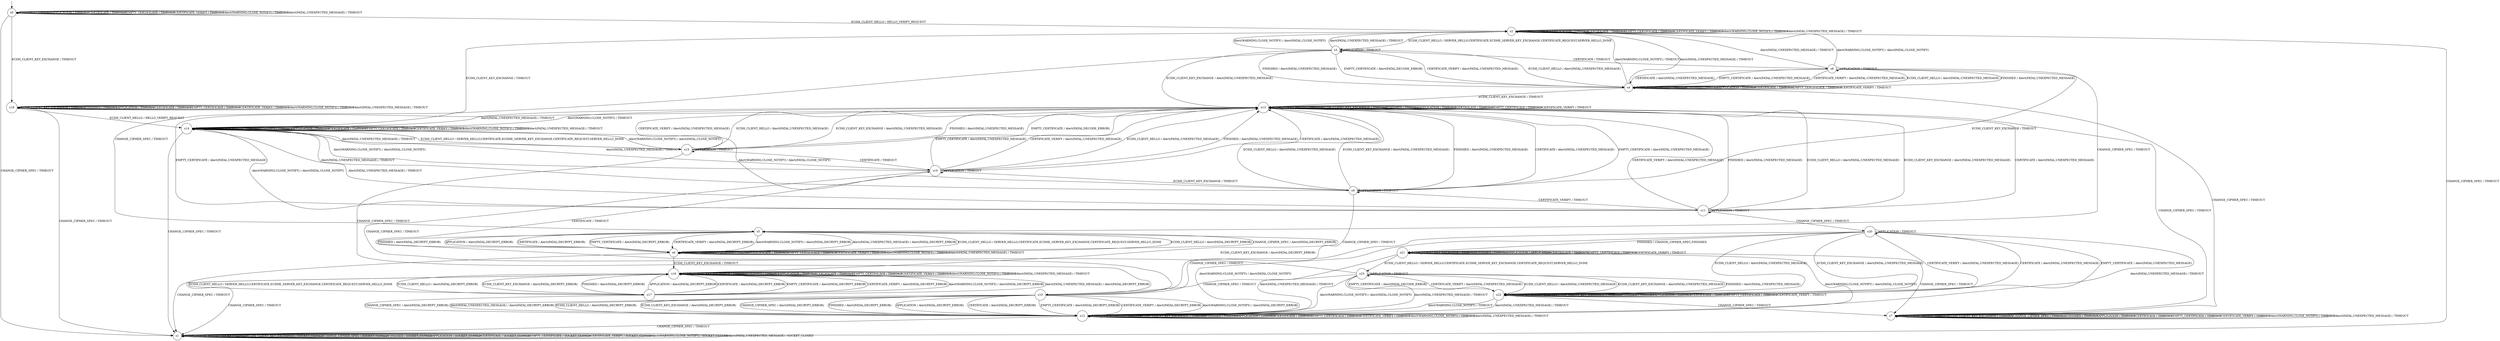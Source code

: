 digraph g {

	s0 [shape="circle" label="s0"];
	s1 [shape="circle" label="s1"];
	s2 [shape="circle" label="s2"];
	s3 [shape="circle" label="s3"];
	s4 [shape="circle" label="s4"];
	s5 [shape="circle" label="s5"];
	s6 [shape="circle" label="s6"];
	s7 [shape="circle" label="s7"];
	s8 [shape="circle" label="s8"];
	s9 [shape="circle" label="s9"];
	s10 [shape="circle" label="s10"];
	s11 [shape="circle" label="s11"];
	s12 [shape="circle" label="s12"];
	s13 [shape="circle" label="s13"];
	s14 [shape="circle" label="s14"];
	s15 [shape="circle" label="s15"];
	s16 [shape="circle" label="s16"];
	s17 [shape="circle" label="s17"];
	s18 [shape="circle" label="s18"];
	s19 [shape="circle" label="s19"];
	s20 [shape="circle" label="s20"];
	s21 [shape="circle" label="s21"];
	s22 [shape="circle" label="s22"];
	s23 [shape="circle" label="s23"];
	s0 -> s2 [label="ECDH_CLIENT_HELLO / HELLO_VERIFY_REQUEST"];
	s0 -> s18 [label="ECDH_CLIENT_KEY_EXCHANGE / TIMEOUT"];
	s0 -> s1 [label="CHANGE_CIPHER_SPEC / TIMEOUT"];
	s0 -> s0 [label="FINISHED / TIMEOUT"];
	s0 -> s0 [label="APPLICATION / TIMEOUT"];
	s0 -> s0 [label="CERTIFICATE / TIMEOUT"];
	s0 -> s0 [label="EMPTY_CERTIFICATE / TIMEOUT"];
	s0 -> s0 [label="CERTIFICATE_VERIFY / TIMEOUT"];
	s0 -> s0 [label="Alert(WARNING,CLOSE_NOTIFY) / TIMEOUT"];
	s0 -> s0 [label="Alert(FATAL,UNEXPECTED_MESSAGE) / TIMEOUT"];
	s1 -> s1 [label="ECDH_CLIENT_HELLO / SOCKET_CLOSED"];
	s1 -> s1 [label="ECDH_CLIENT_KEY_EXCHANGE / SOCKET_CLOSED"];
	s1 -> s1 [label="CHANGE_CIPHER_SPEC / SOCKET_CLOSED"];
	s1 -> s1 [label="FINISHED / SOCKET_CLOSED"];
	s1 -> s1 [label="APPLICATION / SOCKET_CLOSED"];
	s1 -> s1 [label="CERTIFICATE / SOCKET_CLOSED"];
	s1 -> s1 [label="EMPTY_CERTIFICATE / SOCKET_CLOSED"];
	s1 -> s1 [label="CERTIFICATE_VERIFY / SOCKET_CLOSED"];
	s1 -> s1 [label="Alert(WARNING,CLOSE_NOTIFY) / SOCKET_CLOSED"];
	s1 -> s1 [label="Alert(FATAL,UNEXPECTED_MESSAGE) / SOCKET_CLOSED"];
	s2 -> s3 [label="ECDH_CLIENT_HELLO / SERVER_HELLO,CERTIFICATE,ECDHE_SERVER_KEY_EXCHANGE,CERTIFICATE_REQUEST,SERVER_HELLO_DONE"];
	s2 -> s14 [label="ECDH_CLIENT_KEY_EXCHANGE / TIMEOUT"];
	s2 -> s1 [label="CHANGE_CIPHER_SPEC / TIMEOUT"];
	s2 -> s2 [label="FINISHED / TIMEOUT"];
	s2 -> s2 [label="APPLICATION / TIMEOUT"];
	s2 -> s2 [label="CERTIFICATE / TIMEOUT"];
	s2 -> s2 [label="EMPTY_CERTIFICATE / TIMEOUT"];
	s2 -> s2 [label="CERTIFICATE_VERIFY / TIMEOUT"];
	s2 -> s2 [label="Alert(WARNING,CLOSE_NOTIFY) / TIMEOUT"];
	s2 -> s2 [label="Alert(FATAL,UNEXPECTED_MESSAGE) / TIMEOUT"];
	s3 -> s4 [label="ECDH_CLIENT_HELLO / Alert(FATAL,UNEXPECTED_MESSAGE)"];
	s3 -> s13 [label="ECDH_CLIENT_KEY_EXCHANGE / Alert(FATAL,UNEXPECTED_MESSAGE)"];
	s3 -> s5 [label="CHANGE_CIPHER_SPEC / TIMEOUT"];
	s3 -> s4 [label="FINISHED / Alert(FATAL,UNEXPECTED_MESSAGE)"];
	s3 -> s3 [label="APPLICATION / TIMEOUT"];
	s3 -> s8 [label="CERTIFICATE / TIMEOUT"];
	s3 -> s4 [label="EMPTY_CERTIFICATE / Alert(FATAL,DECODE_ERROR)"];
	s3 -> s4 [label="CERTIFICATE_VERIFY / Alert(FATAL,UNEXPECTED_MESSAGE)"];
	s3 -> s2 [label="Alert(WARNING,CLOSE_NOTIFY) / Alert(FATAL,CLOSE_NOTIFY)"];
	s3 -> s2 [label="Alert(FATAL,UNEXPECTED_MESSAGE) / TIMEOUT"];
	s4 -> s4 [label="ECDH_CLIENT_HELLO / TIMEOUT"];
	s4 -> s13 [label="ECDH_CLIENT_KEY_EXCHANGE / TIMEOUT"];
	s4 -> s7 [label="CHANGE_CIPHER_SPEC / TIMEOUT"];
	s4 -> s4 [label="FINISHED / TIMEOUT"];
	s4 -> s4 [label="APPLICATION / TIMEOUT"];
	s4 -> s4 [label="CERTIFICATE / TIMEOUT"];
	s4 -> s4 [label="EMPTY_CERTIFICATE / TIMEOUT"];
	s4 -> s4 [label="CERTIFICATE_VERIFY / TIMEOUT"];
	s4 -> s2 [label="Alert(WARNING,CLOSE_NOTIFY) / TIMEOUT"];
	s4 -> s2 [label="Alert(FATAL,UNEXPECTED_MESSAGE) / TIMEOUT"];
	s5 -> s6 [label="ECDH_CLIENT_HELLO / Alert(FATAL,DECRYPT_ERROR)"];
	s5 -> s16 [label="ECDH_CLIENT_KEY_EXCHANGE / Alert(FATAL,DECRYPT_ERROR)"];
	s5 -> s6 [label="CHANGE_CIPHER_SPEC / Alert(FATAL,DECRYPT_ERROR)"];
	s5 -> s6 [label="FINISHED / Alert(FATAL,DECRYPT_ERROR)"];
	s5 -> s6 [label="APPLICATION / Alert(FATAL,DECRYPT_ERROR)"];
	s5 -> s6 [label="CERTIFICATE / Alert(FATAL,DECRYPT_ERROR)"];
	s5 -> s6 [label="EMPTY_CERTIFICATE / Alert(FATAL,DECRYPT_ERROR)"];
	s5 -> s6 [label="CERTIFICATE_VERIFY / Alert(FATAL,DECRYPT_ERROR)"];
	s5 -> s6 [label="Alert(WARNING,CLOSE_NOTIFY) / Alert(FATAL,DECRYPT_ERROR)"];
	s5 -> s6 [label="Alert(FATAL,UNEXPECTED_MESSAGE) / Alert(FATAL,DECRYPT_ERROR)"];
	s6 -> s5 [label="ECDH_CLIENT_HELLO / SERVER_HELLO,CERTIFICATE,ECDHE_SERVER_KEY_EXCHANGE,CERTIFICATE_REQUEST,SERVER_HELLO_DONE"];
	s6 -> s16 [label="ECDH_CLIENT_KEY_EXCHANGE / TIMEOUT"];
	s6 -> s1 [label="CHANGE_CIPHER_SPEC / TIMEOUT"];
	s6 -> s6 [label="FINISHED / TIMEOUT"];
	s6 -> s6 [label="APPLICATION / TIMEOUT"];
	s6 -> s6 [label="CERTIFICATE / TIMEOUT"];
	s6 -> s6 [label="EMPTY_CERTIFICATE / TIMEOUT"];
	s6 -> s6 [label="CERTIFICATE_VERIFY / TIMEOUT"];
	s6 -> s6 [label="Alert(WARNING,CLOSE_NOTIFY) / TIMEOUT"];
	s6 -> s6 [label="Alert(FATAL,UNEXPECTED_MESSAGE) / TIMEOUT"];
	s7 -> s7 [label="ECDH_CLIENT_HELLO / TIMEOUT"];
	s7 -> s7 [label="ECDH_CLIENT_KEY_EXCHANGE / TIMEOUT"];
	s7 -> s7 [label="CHANGE_CIPHER_SPEC / TIMEOUT"];
	s7 -> s7 [label="FINISHED / TIMEOUT"];
	s7 -> s7 [label="APPLICATION / TIMEOUT"];
	s7 -> s7 [label="CERTIFICATE / TIMEOUT"];
	s7 -> s7 [label="EMPTY_CERTIFICATE / TIMEOUT"];
	s7 -> s7 [label="CERTIFICATE_VERIFY / TIMEOUT"];
	s7 -> s7 [label="Alert(WARNING,CLOSE_NOTIFY) / TIMEOUT"];
	s7 -> s7 [label="Alert(FATAL,UNEXPECTED_MESSAGE) / TIMEOUT"];
	s8 -> s4 [label="ECDH_CLIENT_HELLO / Alert(FATAL,UNEXPECTED_MESSAGE)"];
	s8 -> s9 [label="ECDH_CLIENT_KEY_EXCHANGE / TIMEOUT"];
	s8 -> s5 [label="CHANGE_CIPHER_SPEC / TIMEOUT"];
	s8 -> s4 [label="FINISHED / Alert(FATAL,UNEXPECTED_MESSAGE)"];
	s8 -> s8 [label="APPLICATION / TIMEOUT"];
	s8 -> s4 [label="CERTIFICATE / Alert(FATAL,UNEXPECTED_MESSAGE)"];
	s8 -> s4 [label="EMPTY_CERTIFICATE / Alert(FATAL,UNEXPECTED_MESSAGE)"];
	s8 -> s4 [label="CERTIFICATE_VERIFY / Alert(FATAL,UNEXPECTED_MESSAGE)"];
	s8 -> s2 [label="Alert(WARNING,CLOSE_NOTIFY) / Alert(FATAL,CLOSE_NOTIFY)"];
	s8 -> s2 [label="Alert(FATAL,UNEXPECTED_MESSAGE) / TIMEOUT"];
	s9 -> s13 [label="ECDH_CLIENT_HELLO / Alert(FATAL,UNEXPECTED_MESSAGE)"];
	s9 -> s13 [label="ECDH_CLIENT_KEY_EXCHANGE / Alert(FATAL,UNEXPECTED_MESSAGE)"];
	s9 -> s10 [label="CHANGE_CIPHER_SPEC / TIMEOUT"];
	s9 -> s13 [label="FINISHED / Alert(FATAL,UNEXPECTED_MESSAGE)"];
	s9 -> s9 [label="APPLICATION / TIMEOUT"];
	s9 -> s13 [label="CERTIFICATE / Alert(FATAL,UNEXPECTED_MESSAGE)"];
	s9 -> s13 [label="EMPTY_CERTIFICATE / Alert(FATAL,UNEXPECTED_MESSAGE)"];
	s9 -> s11 [label="CERTIFICATE_VERIFY / TIMEOUT"];
	s9 -> s14 [label="Alert(WARNING,CLOSE_NOTIFY) / Alert(FATAL,CLOSE_NOTIFY)"];
	s9 -> s14 [label="Alert(FATAL,UNEXPECTED_MESSAGE) / TIMEOUT"];
	s10 -> s12 [label="ECDH_CLIENT_HELLO / Alert(FATAL,DECRYPT_ERROR)"];
	s10 -> s12 [label="ECDH_CLIENT_KEY_EXCHANGE / Alert(FATAL,DECRYPT_ERROR)"];
	s10 -> s12 [label="CHANGE_CIPHER_SPEC / Alert(FATAL,DECRYPT_ERROR)"];
	s10 -> s12 [label="FINISHED / Alert(FATAL,DECRYPT_ERROR)"];
	s10 -> s12 [label="APPLICATION / Alert(FATAL,DECRYPT_ERROR)"];
	s10 -> s12 [label="CERTIFICATE / Alert(FATAL,DECRYPT_ERROR)"];
	s10 -> s12 [label="EMPTY_CERTIFICATE / Alert(FATAL,DECRYPT_ERROR)"];
	s10 -> s12 [label="CERTIFICATE_VERIFY / Alert(FATAL,DECRYPT_ERROR)"];
	s10 -> s12 [label="Alert(WARNING,CLOSE_NOTIFY) / Alert(FATAL,DECRYPT_ERROR)"];
	s10 -> s12 [label="Alert(FATAL,UNEXPECTED_MESSAGE) / Alert(FATAL,DECRYPT_ERROR)"];
	s11 -> s13 [label="ECDH_CLIENT_HELLO / Alert(FATAL,UNEXPECTED_MESSAGE)"];
	s11 -> s13 [label="ECDH_CLIENT_KEY_EXCHANGE / Alert(FATAL,UNEXPECTED_MESSAGE)"];
	s11 -> s20 [label="CHANGE_CIPHER_SPEC / TIMEOUT"];
	s11 -> s13 [label="FINISHED / Alert(FATAL,UNEXPECTED_MESSAGE)"];
	s11 -> s11 [label="APPLICATION / TIMEOUT"];
	s11 -> s13 [label="CERTIFICATE / Alert(FATAL,UNEXPECTED_MESSAGE)"];
	s11 -> s13 [label="EMPTY_CERTIFICATE / Alert(FATAL,UNEXPECTED_MESSAGE)"];
	s11 -> s13 [label="CERTIFICATE_VERIFY / Alert(FATAL,UNEXPECTED_MESSAGE)"];
	s11 -> s14 [label="Alert(WARNING,CLOSE_NOTIFY) / Alert(FATAL,CLOSE_NOTIFY)"];
	s11 -> s14 [label="Alert(FATAL,UNEXPECTED_MESSAGE) / TIMEOUT"];
	s12 -> s12 [label="ECDH_CLIENT_HELLO / TIMEOUT"];
	s12 -> s12 [label="ECDH_CLIENT_KEY_EXCHANGE / TIMEOUT"];
	s12 -> s1 [label="CHANGE_CIPHER_SPEC / TIMEOUT"];
	s12 -> s12 [label="FINISHED / TIMEOUT"];
	s12 -> s12 [label="APPLICATION / TIMEOUT"];
	s12 -> s12 [label="CERTIFICATE / TIMEOUT"];
	s12 -> s12 [label="EMPTY_CERTIFICATE / TIMEOUT"];
	s12 -> s12 [label="CERTIFICATE_VERIFY / TIMEOUT"];
	s12 -> s12 [label="Alert(WARNING,CLOSE_NOTIFY) / TIMEOUT"];
	s12 -> s12 [label="Alert(FATAL,UNEXPECTED_MESSAGE) / TIMEOUT"];
	s13 -> s13 [label="ECDH_CLIENT_HELLO / TIMEOUT"];
	s13 -> s13 [label="ECDH_CLIENT_KEY_EXCHANGE / TIMEOUT"];
	s13 -> s7 [label="CHANGE_CIPHER_SPEC / TIMEOUT"];
	s13 -> s13 [label="FINISHED / TIMEOUT"];
	s13 -> s13 [label="APPLICATION / TIMEOUT"];
	s13 -> s13 [label="CERTIFICATE / TIMEOUT"];
	s13 -> s13 [label="EMPTY_CERTIFICATE / TIMEOUT"];
	s13 -> s13 [label="CERTIFICATE_VERIFY / TIMEOUT"];
	s13 -> s14 [label="Alert(WARNING,CLOSE_NOTIFY) / TIMEOUT"];
	s13 -> s14 [label="Alert(FATAL,UNEXPECTED_MESSAGE) / TIMEOUT"];
	s14 -> s15 [label="ECDH_CLIENT_HELLO / SERVER_HELLO,CERTIFICATE,ECDHE_SERVER_KEY_EXCHANGE,CERTIFICATE_REQUEST,SERVER_HELLO_DONE"];
	s14 -> s14 [label="ECDH_CLIENT_KEY_EXCHANGE / TIMEOUT"];
	s14 -> s1 [label="CHANGE_CIPHER_SPEC / TIMEOUT"];
	s14 -> s14 [label="FINISHED / TIMEOUT"];
	s14 -> s14 [label="APPLICATION / TIMEOUT"];
	s14 -> s14 [label="CERTIFICATE / TIMEOUT"];
	s14 -> s14 [label="EMPTY_CERTIFICATE / TIMEOUT"];
	s14 -> s14 [label="CERTIFICATE_VERIFY / TIMEOUT"];
	s14 -> s14 [label="Alert(WARNING,CLOSE_NOTIFY) / TIMEOUT"];
	s14 -> s14 [label="Alert(FATAL,UNEXPECTED_MESSAGE) / TIMEOUT"];
	s15 -> s13 [label="ECDH_CLIENT_HELLO / Alert(FATAL,UNEXPECTED_MESSAGE)"];
	s15 -> s13 [label="ECDH_CLIENT_KEY_EXCHANGE / Alert(FATAL,UNEXPECTED_MESSAGE)"];
	s15 -> s10 [label="CHANGE_CIPHER_SPEC / TIMEOUT"];
	s15 -> s13 [label="FINISHED / Alert(FATAL,UNEXPECTED_MESSAGE)"];
	s15 -> s15 [label="APPLICATION / TIMEOUT"];
	s15 -> s19 [label="CERTIFICATE / TIMEOUT"];
	s15 -> s13 [label="EMPTY_CERTIFICATE / Alert(FATAL,DECODE_ERROR)"];
	s15 -> s13 [label="CERTIFICATE_VERIFY / Alert(FATAL,UNEXPECTED_MESSAGE)"];
	s15 -> s14 [label="Alert(WARNING,CLOSE_NOTIFY) / Alert(FATAL,CLOSE_NOTIFY)"];
	s15 -> s14 [label="Alert(FATAL,UNEXPECTED_MESSAGE) / TIMEOUT"];
	s16 -> s17 [label="ECDH_CLIENT_HELLO / SERVER_HELLO,CERTIFICATE,ECDHE_SERVER_KEY_EXCHANGE,CERTIFICATE_REQUEST,SERVER_HELLO_DONE"];
	s16 -> s16 [label="ECDH_CLIENT_KEY_EXCHANGE / TIMEOUT"];
	s16 -> s1 [label="CHANGE_CIPHER_SPEC / TIMEOUT"];
	s16 -> s16 [label="FINISHED / TIMEOUT"];
	s16 -> s16 [label="APPLICATION / TIMEOUT"];
	s16 -> s16 [label="CERTIFICATE / TIMEOUT"];
	s16 -> s16 [label="EMPTY_CERTIFICATE / TIMEOUT"];
	s16 -> s16 [label="CERTIFICATE_VERIFY / TIMEOUT"];
	s16 -> s16 [label="Alert(WARNING,CLOSE_NOTIFY) / TIMEOUT"];
	s16 -> s16 [label="Alert(FATAL,UNEXPECTED_MESSAGE) / TIMEOUT"];
	s17 -> s16 [label="ECDH_CLIENT_HELLO / Alert(FATAL,DECRYPT_ERROR)"];
	s17 -> s16 [label="ECDH_CLIENT_KEY_EXCHANGE / Alert(FATAL,DECRYPT_ERROR)"];
	s17 -> s12 [label="CHANGE_CIPHER_SPEC / Alert(FATAL,DECRYPT_ERROR)"];
	s17 -> s16 [label="FINISHED / Alert(FATAL,DECRYPT_ERROR)"];
	s17 -> s16 [label="APPLICATION / Alert(FATAL,DECRYPT_ERROR)"];
	s17 -> s16 [label="CERTIFICATE / Alert(FATAL,DECRYPT_ERROR)"];
	s17 -> s16 [label="EMPTY_CERTIFICATE / Alert(FATAL,DECRYPT_ERROR)"];
	s17 -> s16 [label="CERTIFICATE_VERIFY / Alert(FATAL,DECRYPT_ERROR)"];
	s17 -> s16 [label="Alert(WARNING,CLOSE_NOTIFY) / Alert(FATAL,DECRYPT_ERROR)"];
	s17 -> s16 [label="Alert(FATAL,UNEXPECTED_MESSAGE) / Alert(FATAL,DECRYPT_ERROR)"];
	s18 -> s14 [label="ECDH_CLIENT_HELLO / HELLO_VERIFY_REQUEST"];
	s18 -> s18 [label="ECDH_CLIENT_KEY_EXCHANGE / TIMEOUT"];
	s18 -> s1 [label="CHANGE_CIPHER_SPEC / TIMEOUT"];
	s18 -> s18 [label="FINISHED / TIMEOUT"];
	s18 -> s18 [label="APPLICATION / TIMEOUT"];
	s18 -> s18 [label="CERTIFICATE / TIMEOUT"];
	s18 -> s18 [label="EMPTY_CERTIFICATE / TIMEOUT"];
	s18 -> s18 [label="CERTIFICATE_VERIFY / TIMEOUT"];
	s18 -> s18 [label="Alert(WARNING,CLOSE_NOTIFY) / TIMEOUT"];
	s18 -> s18 [label="Alert(FATAL,UNEXPECTED_MESSAGE) / TIMEOUT"];
	s19 -> s13 [label="ECDH_CLIENT_HELLO / Alert(FATAL,UNEXPECTED_MESSAGE)"];
	s19 -> s9 [label="ECDH_CLIENT_KEY_EXCHANGE / TIMEOUT"];
	s19 -> s10 [label="CHANGE_CIPHER_SPEC / TIMEOUT"];
	s19 -> s13 [label="FINISHED / Alert(FATAL,UNEXPECTED_MESSAGE)"];
	s19 -> s19 [label="APPLICATION / TIMEOUT"];
	s19 -> s13 [label="CERTIFICATE / Alert(FATAL,UNEXPECTED_MESSAGE)"];
	s19 -> s13 [label="EMPTY_CERTIFICATE / Alert(FATAL,UNEXPECTED_MESSAGE)"];
	s19 -> s13 [label="CERTIFICATE_VERIFY / Alert(FATAL,UNEXPECTED_MESSAGE)"];
	s19 -> s14 [label="Alert(WARNING,CLOSE_NOTIFY) / Alert(FATAL,CLOSE_NOTIFY)"];
	s19 -> s14 [label="Alert(FATAL,UNEXPECTED_MESSAGE) / TIMEOUT"];
	s20 -> s22 [label="ECDH_CLIENT_HELLO / Alert(FATAL,UNEXPECTED_MESSAGE)"];
	s20 -> s22 [label="ECDH_CLIENT_KEY_EXCHANGE / Alert(FATAL,UNEXPECTED_MESSAGE)"];
	s20 -> s10 [label="CHANGE_CIPHER_SPEC / TIMEOUT"];
	s20 -> s21 [label="FINISHED / CHANGE_CIPHER_SPEC,FINISHED"];
	s20 -> s20 [label="APPLICATION / TIMEOUT"];
	s20 -> s22 [label="CERTIFICATE / Alert(FATAL,UNEXPECTED_MESSAGE)"];
	s20 -> s22 [label="EMPTY_CERTIFICATE / Alert(FATAL,UNEXPECTED_MESSAGE)"];
	s20 -> s22 [label="CERTIFICATE_VERIFY / Alert(FATAL,UNEXPECTED_MESSAGE)"];
	s20 -> s12 [label="Alert(WARNING,CLOSE_NOTIFY) / Alert(FATAL,CLOSE_NOTIFY)"];
	s20 -> s12 [label="Alert(FATAL,UNEXPECTED_MESSAGE) / TIMEOUT"];
	s21 -> s23 [label="ECDH_CLIENT_HELLO / SERVER_HELLO,CERTIFICATE,ECDHE_SERVER_KEY_EXCHANGE,CERTIFICATE_REQUEST,SERVER_HELLO_DONE"];
	s21 -> s21 [label="ECDH_CLIENT_KEY_EXCHANGE / TIMEOUT"];
	s21 -> s7 [label="CHANGE_CIPHER_SPEC / TIMEOUT"];
	s21 -> s21 [label="FINISHED / TIMEOUT"];
	s21 -> s21 [label="APPLICATION / APPLICATION"];
	s21 -> s21 [label="CERTIFICATE / TIMEOUT"];
	s21 -> s21 [label="EMPTY_CERTIFICATE / TIMEOUT"];
	s21 -> s21 [label="CERTIFICATE_VERIFY / TIMEOUT"];
	s21 -> s12 [label="Alert(WARNING,CLOSE_NOTIFY) / Alert(FATAL,CLOSE_NOTIFY)"];
	s21 -> s12 [label="Alert(FATAL,UNEXPECTED_MESSAGE) / TIMEOUT"];
	s22 -> s22 [label="ECDH_CLIENT_HELLO / TIMEOUT"];
	s22 -> s22 [label="ECDH_CLIENT_KEY_EXCHANGE / TIMEOUT"];
	s22 -> s7 [label="CHANGE_CIPHER_SPEC / TIMEOUT"];
	s22 -> s22 [label="FINISHED / TIMEOUT"];
	s22 -> s22 [label="APPLICATION / TIMEOUT"];
	s22 -> s22 [label="CERTIFICATE / TIMEOUT"];
	s22 -> s22 [label="EMPTY_CERTIFICATE / TIMEOUT"];
	s22 -> s22 [label="CERTIFICATE_VERIFY / TIMEOUT"];
	s22 -> s12 [label="Alert(WARNING,CLOSE_NOTIFY) / TIMEOUT"];
	s22 -> s12 [label="Alert(FATAL,UNEXPECTED_MESSAGE) / TIMEOUT"];
	s23 -> s22 [label="ECDH_CLIENT_HELLO / Alert(FATAL,UNEXPECTED_MESSAGE)"];
	s23 -> s22 [label="ECDH_CLIENT_KEY_EXCHANGE / Alert(FATAL,UNEXPECTED_MESSAGE)"];
	s23 -> s10 [label="CHANGE_CIPHER_SPEC / TIMEOUT"];
	s23 -> s22 [label="FINISHED / Alert(FATAL,UNEXPECTED_MESSAGE)"];
	s23 -> s23 [label="APPLICATION / TIMEOUT"];
	s23 -> s19 [label="CERTIFICATE / TIMEOUT"];
	s23 -> s22 [label="EMPTY_CERTIFICATE / Alert(FATAL,DECODE_ERROR)"];
	s23 -> s22 [label="CERTIFICATE_VERIFY / Alert(FATAL,UNEXPECTED_MESSAGE)"];
	s23 -> s12 [label="Alert(WARNING,CLOSE_NOTIFY) / Alert(FATAL,CLOSE_NOTIFY)"];
	s23 -> s12 [label="Alert(FATAL,UNEXPECTED_MESSAGE) / TIMEOUT"];

__start0 [label="" shape="none" width="0" height="0"];
__start0 -> s0;

}
